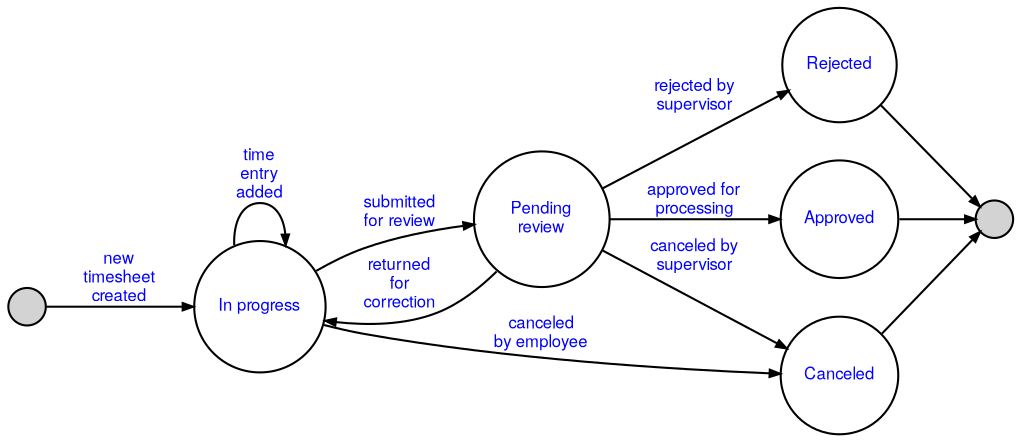 digraph {
    rankdir=LR
    graph [ fontname="Helvetica Neue", fontcolor=blue, fontsize=8 ];
    node [ shape=circle, fontname="Helvetica Neue", fontcolor=blue, fontsize=8 ];
    edge [ fontname="Helvetica Neue", fontcolor=blue, fontsize=8, arrowsize=0.5,  ];
    
    start [ label = "", style = filled, width = 0.25 ]
    in_progress [ label = "In progress" ]
    in_review [ label = "Pending\nreview" ]
    rejected [ label = "Rejected" ]
    approved [ label = "Approved" ]
    canceled [ label = "Canceled" ]
    completed [ label = "", style = filled, width = 0.25]

    start -> in_progress [ label = "new\ntimesheet\ncreated" ]
    in_progress -> in_progress [ label = "time\nentry\nadded" ]
    in_progress -> in_review [ label = "submitted\nfor review" ]
    in_review -> in_progress [ label = "returned\nfor\ncorrection"]

    in_progress -> canceled [ label = "canceled\nby employee" ]

    in_review -> rejected [ label = "rejected by\nsupervisor" ]
    in_review -> approved [ label = "approved for\nprocessing" ]
    in_review -> canceled [ label = "canceled by\nsupervisor" ]
        
    rejected -> completed
    approved -> completed
    canceled -> completed
}